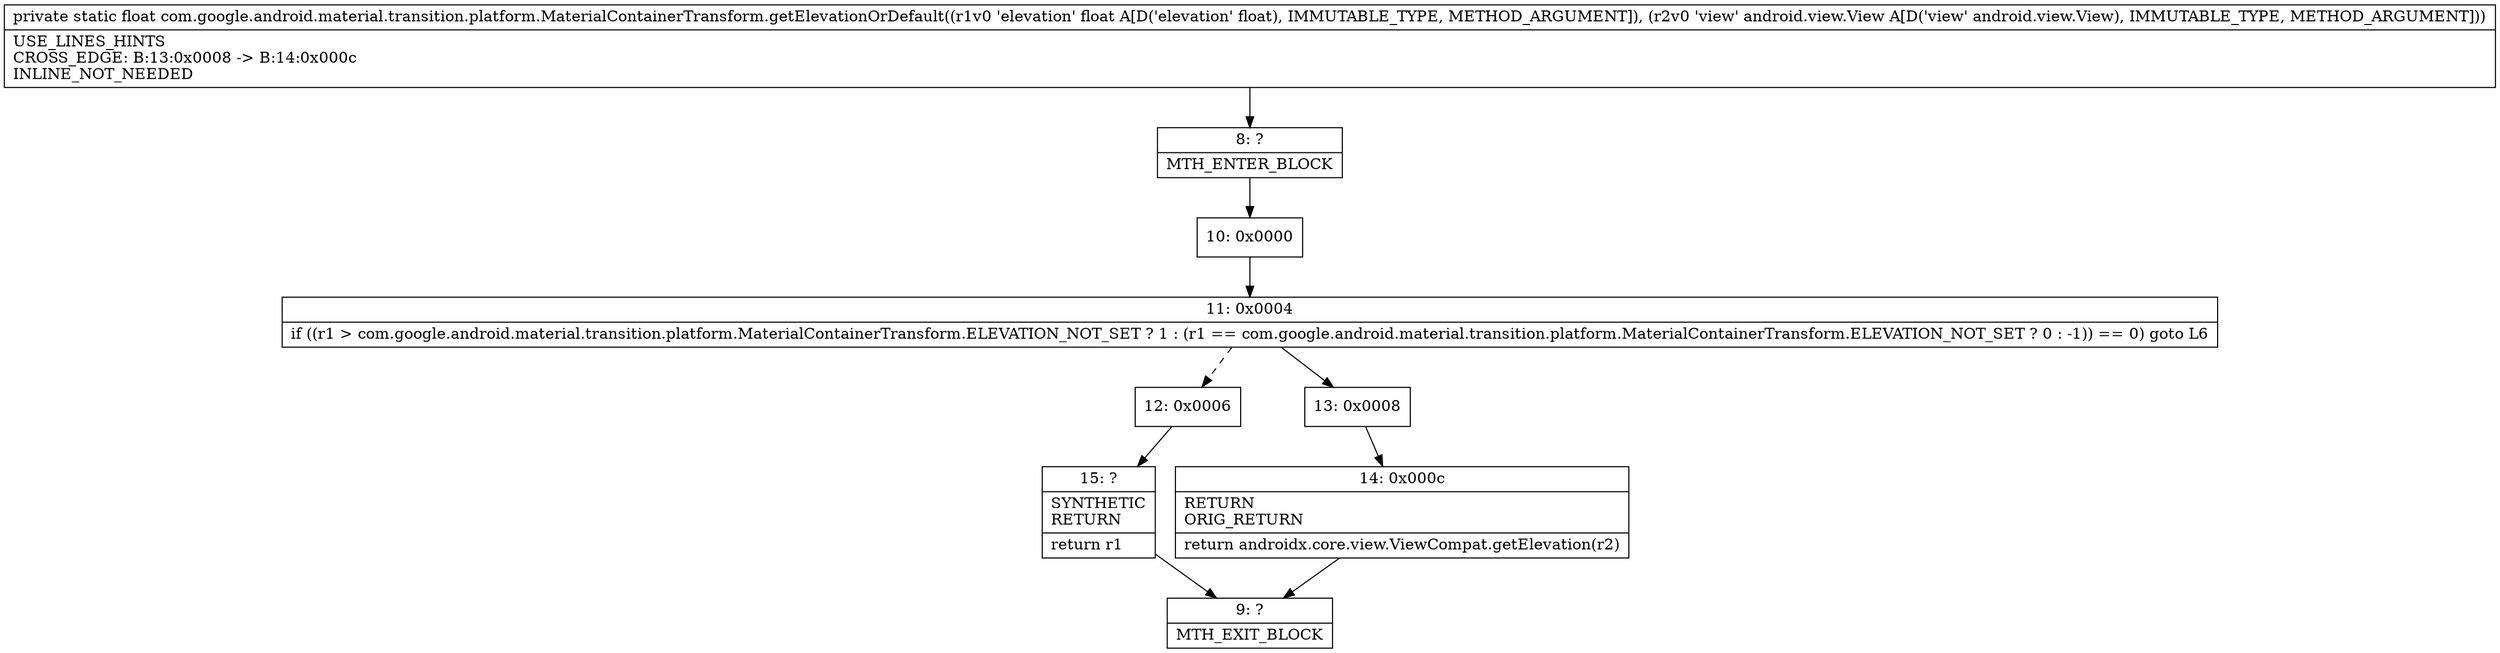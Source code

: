 digraph "CFG forcom.google.android.material.transition.platform.MaterialContainerTransform.getElevationOrDefault(FLandroid\/view\/View;)F" {
Node_8 [shape=record,label="{8\:\ ?|MTH_ENTER_BLOCK\l}"];
Node_10 [shape=record,label="{10\:\ 0x0000}"];
Node_11 [shape=record,label="{11\:\ 0x0004|if ((r1 \> com.google.android.material.transition.platform.MaterialContainerTransform.ELEVATION_NOT_SET ? 1 : (r1 == com.google.android.material.transition.platform.MaterialContainerTransform.ELEVATION_NOT_SET ? 0 : \-1)) == 0) goto L6\l}"];
Node_12 [shape=record,label="{12\:\ 0x0006}"];
Node_15 [shape=record,label="{15\:\ ?|SYNTHETIC\lRETURN\l|return r1\l}"];
Node_9 [shape=record,label="{9\:\ ?|MTH_EXIT_BLOCK\l}"];
Node_13 [shape=record,label="{13\:\ 0x0008}"];
Node_14 [shape=record,label="{14\:\ 0x000c|RETURN\lORIG_RETURN\l|return androidx.core.view.ViewCompat.getElevation(r2)\l}"];
MethodNode[shape=record,label="{private static float com.google.android.material.transition.platform.MaterialContainerTransform.getElevationOrDefault((r1v0 'elevation' float A[D('elevation' float), IMMUTABLE_TYPE, METHOD_ARGUMENT]), (r2v0 'view' android.view.View A[D('view' android.view.View), IMMUTABLE_TYPE, METHOD_ARGUMENT]))  | USE_LINES_HINTS\lCROSS_EDGE: B:13:0x0008 \-\> B:14:0x000c\lINLINE_NOT_NEEDED\l}"];
MethodNode -> Node_8;Node_8 -> Node_10;
Node_10 -> Node_11;
Node_11 -> Node_12[style=dashed];
Node_11 -> Node_13;
Node_12 -> Node_15;
Node_15 -> Node_9;
Node_13 -> Node_14;
Node_14 -> Node_9;
}

